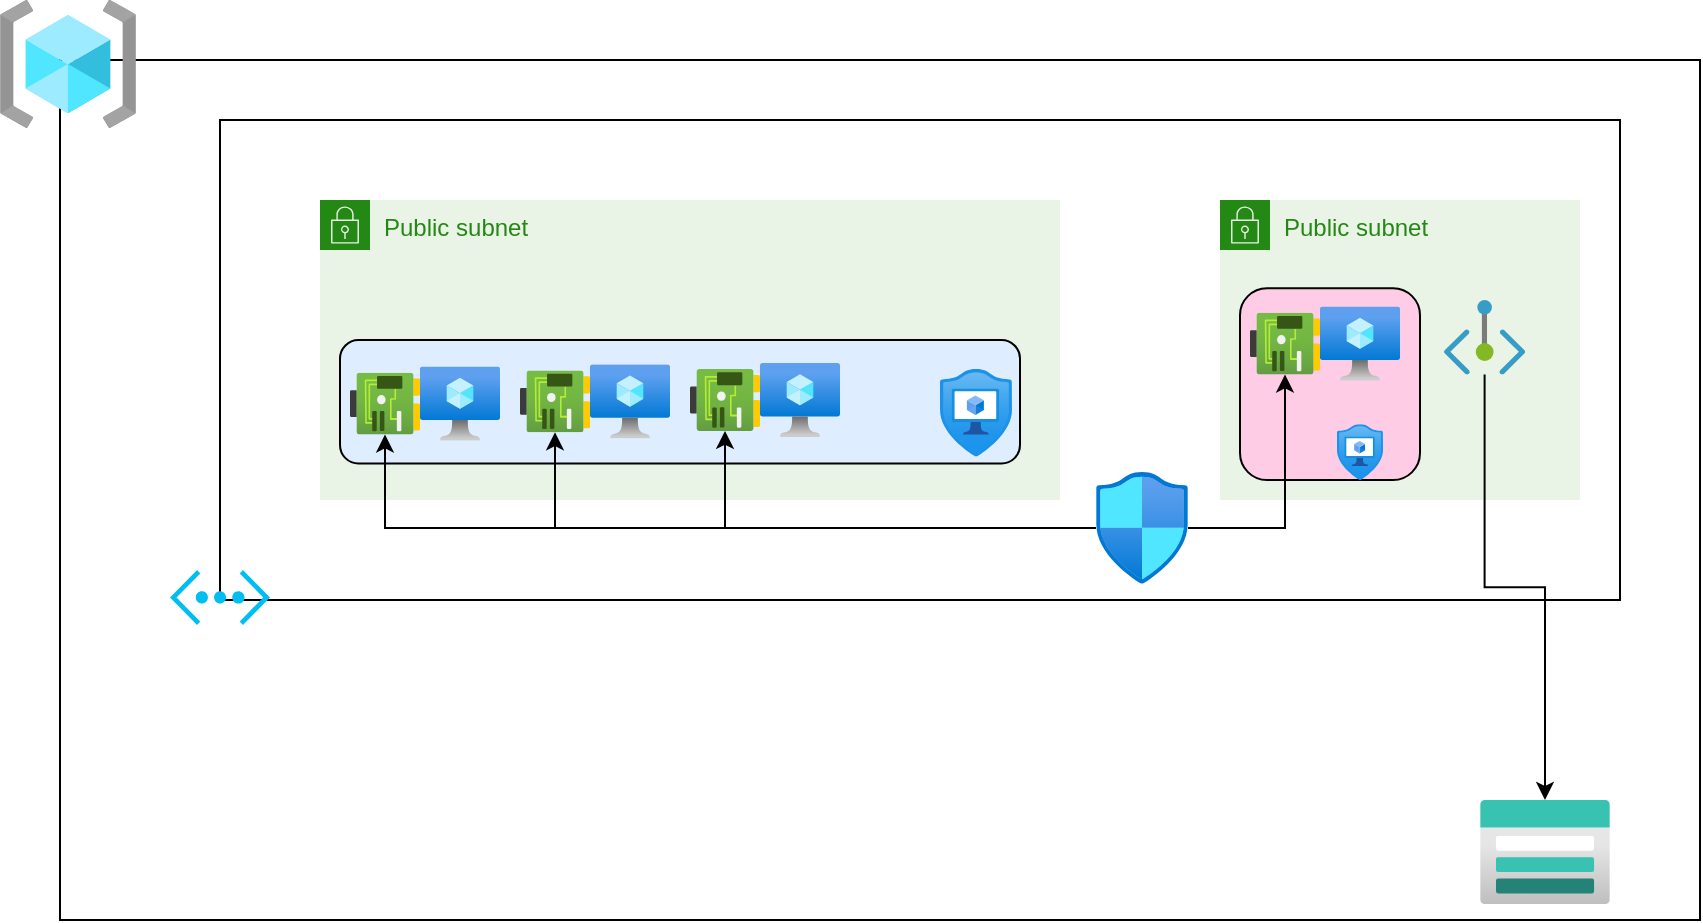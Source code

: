 <mxfile version="20.2.8" type="device"><diagram id="hsCY0fLckYavqQGulxya" name="Page-1"><mxGraphModel dx="1050" dy="652" grid="1" gridSize="10" guides="1" tooltips="1" connect="1" arrows="1" fold="1" page="1" pageScale="1" pageWidth="850" pageHeight="1100" math="0" shadow="0"><root><mxCell id="0"/><mxCell id="1" parent="0"/><mxCell id="xTXiz88zkdjLdCBY_8Y8-46" value="" style="rounded=0;whiteSpace=wrap;html=1;fillColor=none;" vertex="1" parent="1"><mxGeometry x="90" y="120" width="820" height="430" as="geometry"/></mxCell><mxCell id="xTXiz88zkdjLdCBY_8Y8-1" value="" style="rounded=0;whiteSpace=wrap;html=1;fillColor=none;" vertex="1" parent="1"><mxGeometry x="170" y="150" width="700" height="240" as="geometry"/></mxCell><mxCell id="xTXiz88zkdjLdCBY_8Y8-2" value="" style="aspect=fixed;html=1;points=[];align=center;image;fontSize=12;image=img/lib/azure2/networking/Network_Security_Groups.svg;fillColor=none;" vertex="1" parent="1"><mxGeometry x="608" y="326" width="46" height="55.86" as="geometry"/></mxCell><mxCell id="xTXiz88zkdjLdCBY_8Y8-3" value="" style="aspect=fixed;html=1;points=[];align=center;image;fontSize=12;image=img/lib/azure2/storage/Storage_Accounts.svg;fillColor=none;" vertex="1" parent="1"><mxGeometry x="800" y="490" width="65" height="52" as="geometry"/></mxCell><mxCell id="xTXiz88zkdjLdCBY_8Y8-4" value="Public subnet" style="points=[[0,0],[0.25,0],[0.5,0],[0.75,0],[1,0],[1,0.25],[1,0.5],[1,0.75],[1,1],[0.75,1],[0.5,1],[0.25,1],[0,1],[0,0.75],[0,0.5],[0,0.25]];outlineConnect=0;gradientColor=none;html=1;whiteSpace=wrap;fontSize=12;fontStyle=0;container=1;pointerEvents=0;collapsible=0;recursiveResize=0;shape=mxgraph.aws4.group;grIcon=mxgraph.aws4.group_security_group;grStroke=0;strokeColor=#248814;fillColor=#E9F3E6;verticalAlign=top;align=left;spacingLeft=30;fontColor=#248814;dashed=0;" vertex="1" parent="1"><mxGeometry x="220" y="190" width="370" height="150" as="geometry"/></mxCell><mxCell id="xTXiz88zkdjLdCBY_8Y8-35" value="" style="rounded=1;whiteSpace=wrap;html=1;fillColor=#DEEDFF;" vertex="1" parent="xTXiz88zkdjLdCBY_8Y8-4"><mxGeometry x="10" y="70" width="340" height="61.79" as="geometry"/></mxCell><mxCell id="xTXiz88zkdjLdCBY_8Y8-8" value="" style="aspect=fixed;html=1;points=[];align=center;image;fontSize=12;image=img/lib/azure2/compute/Virtual_Machine.svg;fillColor=none;" vertex="1" parent="xTXiz88zkdjLdCBY_8Y8-4"><mxGeometry x="50" y="83.24" width="40" height="37.1" as="geometry"/></mxCell><mxCell id="xTXiz88zkdjLdCBY_8Y8-7" value="" style="aspect=fixed;html=1;points=[];align=center;image;fontSize=12;image=img/lib/azure2/networking/Network_Interfaces.svg;fillColor=none;" vertex="1" parent="xTXiz88zkdjLdCBY_8Y8-4"><mxGeometry x="15" y="86.35" width="35" height="30.88" as="geometry"/></mxCell><mxCell id="xTXiz88zkdjLdCBY_8Y8-28" value="" style="aspect=fixed;html=1;points=[];align=center;image;fontSize=12;image=img/lib/azure2/compute/Virtual_Machine.svg;fillColor=none;" vertex="1" parent="xTXiz88zkdjLdCBY_8Y8-4"><mxGeometry x="135" y="82.13" width="40" height="37.1" as="geometry"/></mxCell><mxCell id="xTXiz88zkdjLdCBY_8Y8-29" value="" style="aspect=fixed;html=1;points=[];align=center;image;fontSize=12;image=img/lib/azure2/networking/Network_Interfaces.svg;fillColor=none;" vertex="1" parent="xTXiz88zkdjLdCBY_8Y8-4"><mxGeometry x="100" y="85.24" width="35" height="30.88" as="geometry"/></mxCell><mxCell id="xTXiz88zkdjLdCBY_8Y8-30" value="" style="aspect=fixed;html=1;points=[];align=center;image;fontSize=12;image=img/lib/azure2/compute/Virtual_Machine.svg;fillColor=none;" vertex="1" parent="xTXiz88zkdjLdCBY_8Y8-4"><mxGeometry x="220" y="81.45" width="40" height="37.1" as="geometry"/></mxCell><mxCell id="xTXiz88zkdjLdCBY_8Y8-31" value="" style="aspect=fixed;html=1;points=[];align=center;image;fontSize=12;image=img/lib/azure2/networking/Network_Interfaces.svg;fillColor=none;" vertex="1" parent="xTXiz88zkdjLdCBY_8Y8-4"><mxGeometry x="185" y="84.56" width="35" height="30.88" as="geometry"/></mxCell><mxCell id="xTXiz88zkdjLdCBY_8Y8-5" value="" style="aspect=fixed;html=1;points=[];align=center;image;fontSize=12;image=img/lib/azure2/security/Application_Security_Groups.svg;fillColor=none;" vertex="1" parent="xTXiz88zkdjLdCBY_8Y8-4"><mxGeometry x="310" y="84.56" width="36" height="43.71" as="geometry"/></mxCell><mxCell id="xTXiz88zkdjLdCBY_8Y8-17" style="edgeStyle=orthogonalEdgeStyle;rounded=0;orthogonalLoop=1;jettySize=auto;html=1;" edge="1" parent="1" source="xTXiz88zkdjLdCBY_8Y8-2" target="xTXiz88zkdjLdCBY_8Y8-7"><mxGeometry relative="1" as="geometry"/></mxCell><mxCell id="xTXiz88zkdjLdCBY_8Y8-20" value="Text" style="text;html=1;align=center;verticalAlign=middle;resizable=0;points=[];autosize=1;strokeColor=none;fillColor=none;" vertex="1" parent="1"><mxGeometry x="730" y="240" width="40" height="20" as="geometry"/></mxCell><mxCell id="xTXiz88zkdjLdCBY_8Y8-33" style="edgeStyle=orthogonalEdgeStyle;rounded=0;orthogonalLoop=1;jettySize=auto;html=1;" edge="1" parent="1" source="xTXiz88zkdjLdCBY_8Y8-2" target="xTXiz88zkdjLdCBY_8Y8-31"><mxGeometry relative="1" as="geometry"/></mxCell><mxCell id="xTXiz88zkdjLdCBY_8Y8-32" style="edgeStyle=orthogonalEdgeStyle;rounded=0;orthogonalLoop=1;jettySize=auto;html=1;" edge="1" parent="1" source="xTXiz88zkdjLdCBY_8Y8-2" target="xTXiz88zkdjLdCBY_8Y8-29"><mxGeometry relative="1" as="geometry"/></mxCell><mxCell id="xTXiz88zkdjLdCBY_8Y8-12" value="Public subnet" style="points=[[0,0],[0.25,0],[0.5,0],[0.75,0],[1,0],[1,0.25],[1,0.5],[1,0.75],[1,1],[0.75,1],[0.5,1],[0.25,1],[0,1],[0,0.75],[0,0.5],[0,0.25]];outlineConnect=0;gradientColor=none;html=1;whiteSpace=wrap;fontSize=12;fontStyle=0;container=1;pointerEvents=0;collapsible=0;recursiveResize=0;shape=mxgraph.aws4.group;grIcon=mxgraph.aws4.group_security_group;grStroke=0;strokeColor=#248814;fillColor=#E9F3E6;verticalAlign=top;align=left;spacingLeft=30;fontColor=#248814;dashed=0;" vertex="1" parent="1"><mxGeometry x="670" y="190" width="180" height="150" as="geometry"/></mxCell><mxCell id="xTXiz88zkdjLdCBY_8Y8-42" value="" style="rounded=1;whiteSpace=wrap;html=1;fillColor=#FFCCE6;" vertex="1" parent="xTXiz88zkdjLdCBY_8Y8-12"><mxGeometry x="10" y="44.1" width="90" height="95.9" as="geometry"/></mxCell><mxCell id="xTXiz88zkdjLdCBY_8Y8-13" value="" style="aspect=fixed;html=1;points=[];align=center;image;fontSize=12;image=img/lib/azure2/compute/Virtual_Machine.svg;fillColor=none;" vertex="1" parent="xTXiz88zkdjLdCBY_8Y8-12"><mxGeometry x="50" y="53.24" width="40" height="37.1" as="geometry"/></mxCell><mxCell id="xTXiz88zkdjLdCBY_8Y8-14" value="" style="aspect=fixed;html=1;points=[];align=center;image;fontSize=12;image=img/lib/azure2/networking/Network_Interfaces.svg;fillColor=none;" vertex="1" parent="xTXiz88zkdjLdCBY_8Y8-12"><mxGeometry x="15" y="56.35" width="35" height="30.88" as="geometry"/></mxCell><mxCell id="xTXiz88zkdjLdCBY_8Y8-21" value="" style="aspect=fixed;html=1;points=[];align=center;image;fontSize=12;image=img/lib/azure2/networking/Private_Endpoint.svg;fillColor=none;" vertex="1" parent="xTXiz88zkdjLdCBY_8Y8-12"><mxGeometry x="112" y="50" width="40.61" height="37.23" as="geometry"/></mxCell><mxCell id="xTXiz88zkdjLdCBY_8Y8-16" value="" style="aspect=fixed;html=1;points=[];align=center;image;fontSize=12;image=img/lib/azure2/security/Application_Security_Groups.svg;fillColor=none;" vertex="1" parent="xTXiz88zkdjLdCBY_8Y8-12"><mxGeometry x="58.5" y="112.07" width="23" height="27.93" as="geometry"/></mxCell><mxCell id="xTXiz88zkdjLdCBY_8Y8-41" style="edgeStyle=orthogonalEdgeStyle;rounded=0;orthogonalLoop=1;jettySize=auto;html=1;" edge="1" parent="1" source="xTXiz88zkdjLdCBY_8Y8-21" target="xTXiz88zkdjLdCBY_8Y8-3"><mxGeometry relative="1" as="geometry"/></mxCell><mxCell id="xTXiz88zkdjLdCBY_8Y8-18" style="edgeStyle=orthogonalEdgeStyle;rounded=0;orthogonalLoop=1;jettySize=auto;html=1;" edge="1" parent="1" source="xTXiz88zkdjLdCBY_8Y8-2" target="xTXiz88zkdjLdCBY_8Y8-14"><mxGeometry relative="1" as="geometry"/></mxCell><mxCell id="xTXiz88zkdjLdCBY_8Y8-43" value="" style="aspect=fixed;html=1;points=[];align=center;image;fontSize=12;image=img/lib/azure2/general/Resource_Groups.svg;fillColor=#FFCCE6;" vertex="1" parent="1"><mxGeometry x="60" y="90" width="68" height="64" as="geometry"/></mxCell><mxCell id="xTXiz88zkdjLdCBY_8Y8-45" value="" style="verticalLabelPosition=bottom;html=1;verticalAlign=top;align=center;strokeColor=none;fillColor=#00BEF2;shape=mxgraph.azure.virtual_network;pointerEvents=1;dashed=1;" vertex="1" parent="1"><mxGeometry x="145" y="375" width="50" height="27.5" as="geometry"/></mxCell></root></mxGraphModel></diagram></mxfile>